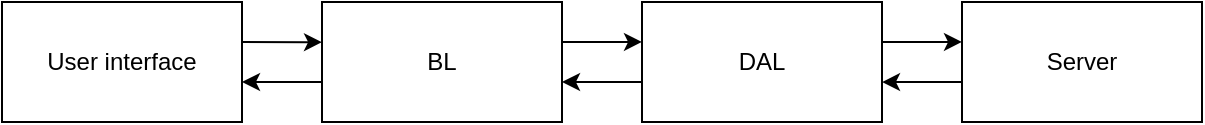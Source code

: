 <mxfile version="21.2.9" type="github" pages="2">
  <diagram name="Frontend arch" id="2F_s2hWpJVLLVED6o-eG">
    <mxGraphModel dx="2049" dy="1080" grid="0" gridSize="10" guides="1" tooltips="1" connect="1" arrows="1" fold="1" page="1" pageScale="1" pageWidth="850" pageHeight="1100" math="0" shadow="0">
      <root>
        <mxCell id="0" />
        <mxCell id="1" parent="0" />
        <mxCell id="VEpfNAOfT6iv-zLPUji--1" value="User interface" style="rounded=0;whiteSpace=wrap;html=1;" parent="1" vertex="1">
          <mxGeometry x="160" y="120" width="120" height="60" as="geometry" />
        </mxCell>
        <mxCell id="VEpfNAOfT6iv-zLPUji--2" value="BL&lt;br&gt;" style="rounded=0;whiteSpace=wrap;html=1;" parent="1" vertex="1">
          <mxGeometry x="320" y="120" width="120" height="60" as="geometry" />
        </mxCell>
        <mxCell id="VEpfNAOfT6iv-zLPUji--3" value="DAL" style="rounded=0;whiteSpace=wrap;html=1;" parent="1" vertex="1">
          <mxGeometry x="480" y="120" width="120" height="60" as="geometry" />
        </mxCell>
        <mxCell id="VEpfNAOfT6iv-zLPUji--4" value="Server" style="rounded=0;whiteSpace=wrap;html=1;" parent="1" vertex="1">
          <mxGeometry x="640" y="120" width="120" height="60" as="geometry" />
        </mxCell>
        <mxCell id="VEpfNAOfT6iv-zLPUji--5" value="" style="endArrow=classic;html=1;rounded=0;entryX=0;entryY=0.335;entryDx=0;entryDy=0;entryPerimeter=0;" parent="1" target="VEpfNAOfT6iv-zLPUji--2" edge="1">
          <mxGeometry width="50" height="50" relative="1" as="geometry">
            <mxPoint x="280" y="140" as="sourcePoint" />
            <mxPoint x="330" y="90" as="targetPoint" />
          </mxGeometry>
        </mxCell>
        <mxCell id="VEpfNAOfT6iv-zLPUji--6" value="" style="endArrow=classic;html=1;rounded=0;entryX=0;entryY=0.333;entryDx=0;entryDy=0;entryPerimeter=0;" parent="1" target="VEpfNAOfT6iv-zLPUji--3" edge="1">
          <mxGeometry width="50" height="50" relative="1" as="geometry">
            <mxPoint x="440" y="140" as="sourcePoint" />
            <mxPoint x="490" y="90" as="targetPoint" />
          </mxGeometry>
        </mxCell>
        <mxCell id="VEpfNAOfT6iv-zLPUji--7" value="" style="endArrow=classic;html=1;rounded=0;entryX=0;entryY=0.333;entryDx=0;entryDy=0;entryPerimeter=0;" parent="1" target="VEpfNAOfT6iv-zLPUji--4" edge="1">
          <mxGeometry width="50" height="50" relative="1" as="geometry">
            <mxPoint x="600" y="140" as="sourcePoint" />
            <mxPoint x="650" y="90" as="targetPoint" />
          </mxGeometry>
        </mxCell>
        <mxCell id="VEpfNAOfT6iv-zLPUji--8" value="" style="endArrow=classic;html=1;rounded=0;entryX=1;entryY=0.667;entryDx=0;entryDy=0;entryPerimeter=0;" parent="1" target="VEpfNAOfT6iv-zLPUji--3" edge="1">
          <mxGeometry width="50" height="50" relative="1" as="geometry">
            <mxPoint x="640" y="160" as="sourcePoint" />
            <mxPoint x="690" y="110" as="targetPoint" />
          </mxGeometry>
        </mxCell>
        <mxCell id="VEpfNAOfT6iv-zLPUji--9" value="" style="endArrow=classic;html=1;rounded=0;entryX=1;entryY=0.667;entryDx=0;entryDy=0;entryPerimeter=0;" parent="1" edge="1">
          <mxGeometry width="50" height="50" relative="1" as="geometry">
            <mxPoint x="480" y="160" as="sourcePoint" />
            <mxPoint x="440" y="160" as="targetPoint" />
          </mxGeometry>
        </mxCell>
        <mxCell id="VEpfNAOfT6iv-zLPUji--10" value="" style="endArrow=classic;html=1;rounded=0;entryX=1;entryY=0.667;entryDx=0;entryDy=0;entryPerimeter=0;" parent="1" edge="1">
          <mxGeometry width="50" height="50" relative="1" as="geometry">
            <mxPoint x="320" y="160" as="sourcePoint" />
            <mxPoint x="280" y="160" as="targetPoint" />
          </mxGeometry>
        </mxCell>
      </root>
    </mxGraphModel>
  </diagram>
  <diagram id="UaKHiEmiKOWl-Xiqw_H4" name="Backend architecture">
    <mxGraphModel dx="574" dy="302" grid="1" gridSize="10" guides="1" tooltips="1" connect="1" arrows="1" fold="1" page="1" pageScale="1" pageWidth="850" pageHeight="1100" math="0" shadow="0">
      <root>
        <mxCell id="0" />
        <mxCell id="1" parent="0" />
        <mxCell id="pfbgB05AY-K29Z3Fc92a-6" value="" style="rounded=1;whiteSpace=wrap;html=1;glass=0;labelBackgroundColor=none;" vertex="1" parent="1">
          <mxGeometry x="260" width="300" height="227" as="geometry" />
        </mxCell>
        <mxCell id="pfbgB05AY-K29Z3Fc92a-1" value="Controller" style="rounded=1;whiteSpace=wrap;html=1;fontSize=10;" vertex="1" parent="1">
          <mxGeometry x="280" y="80" width="80" height="40" as="geometry" />
        </mxCell>
        <mxCell id="pfbgB05AY-K29Z3Fc92a-15" style="edgeStyle=orthogonalEdgeStyle;rounded=0;orthogonalLoop=1;jettySize=auto;html=1;exitX=0.75;exitY=1;exitDx=0;exitDy=0;entryX=0.75;entryY=0;entryDx=0;entryDy=0;" edge="1" parent="1" source="pfbgB05AY-K29Z3Fc92a-2" target="pfbgB05AY-K29Z3Fc92a-3">
          <mxGeometry relative="1" as="geometry">
            <Array as="points">
              <mxPoint x="490" y="150" />
              <mxPoint x="373" y="150" />
            </Array>
          </mxGeometry>
        </mxCell>
        <mxCell id="pfbgB05AY-K29Z3Fc92a-2" value="Service" style="rounded=1;whiteSpace=wrap;html=1;fontSize=10;" vertex="1" parent="1">
          <mxGeometry x="430" y="80" width="80" height="40" as="geometry" />
        </mxCell>
        <mxCell id="pfbgB05AY-K29Z3Fc92a-16" style="edgeStyle=orthogonalEdgeStyle;rounded=0;orthogonalLoop=1;jettySize=auto;html=1;exitX=0.25;exitY=0;exitDx=0;exitDy=0;entryX=0.25;entryY=1;entryDx=0;entryDy=0;" edge="1" parent="1" source="pfbgB05AY-K29Z3Fc92a-3" target="pfbgB05AY-K29Z3Fc92a-2">
          <mxGeometry relative="1" as="geometry" />
        </mxCell>
        <mxCell id="pfbgB05AY-K29Z3Fc92a-17" style="edgeStyle=orthogonalEdgeStyle;rounded=0;orthogonalLoop=1;jettySize=auto;html=1;exitX=0;exitY=0.75;exitDx=0;exitDy=0;entryX=1;entryY=0.75;entryDx=0;entryDy=0;" edge="1" parent="1" source="pfbgB05AY-K29Z3Fc92a-4" target="pfbgB05AY-K29Z3Fc92a-3">
          <mxGeometry relative="1" as="geometry" />
        </mxCell>
        <mxCell id="pfbgB05AY-K29Z3Fc92a-18" style="edgeStyle=orthogonalEdgeStyle;rounded=0;orthogonalLoop=1;jettySize=auto;html=1;exitX=1;exitY=0.25;exitDx=0;exitDy=0;entryX=0;entryY=0.25;entryDx=0;entryDy=0;" edge="1" parent="1" source="pfbgB05AY-K29Z3Fc92a-3" target="pfbgB05AY-K29Z3Fc92a-4">
          <mxGeometry relative="1" as="geometry" />
        </mxCell>
        <mxCell id="pfbgB05AY-K29Z3Fc92a-3" value="Repository" style="rounded=1;whiteSpace=wrap;html=1;fontSize=10;" vertex="1" parent="1">
          <mxGeometry x="320" y="170" width="70" height="40" as="geometry" />
        </mxCell>
        <mxCell id="pfbgB05AY-K29Z3Fc92a-20" style="edgeStyle=orthogonalEdgeStyle;rounded=0;orthogonalLoop=1;jettySize=auto;html=1;exitX=1;exitY=0.25;exitDx=0;exitDy=0;entryX=-0.01;entryY=0.335;entryDx=0;entryDy=0;entryPerimeter=0;" edge="1" parent="1" source="pfbgB05AY-K29Z3Fc92a-4" target="pfbgB05AY-K29Z3Fc92a-19">
          <mxGeometry relative="1" as="geometry" />
        </mxCell>
        <mxCell id="pfbgB05AY-K29Z3Fc92a-4" value="Model" style="rounded=1;whiteSpace=wrap;html=1;fontFamily=Helvetica;fontSize=10;" vertex="1" parent="1">
          <mxGeometry x="430" y="170" width="80" height="40" as="geometry" />
        </mxCell>
        <mxCell id="pfbgB05AY-K29Z3Fc92a-7" value="" style="endArrow=classic;html=1;rounded=0;" edge="1" parent="1">
          <mxGeometry width="50" height="50" relative="1" as="geometry">
            <mxPoint x="200" y="90" as="sourcePoint" />
            <mxPoint x="280" y="90" as="targetPoint" />
          </mxGeometry>
        </mxCell>
        <mxCell id="pfbgB05AY-K29Z3Fc92a-8" value="" style="endArrow=classic;html=1;rounded=0;entryX=0.071;entryY=0.833;entryDx=0;entryDy=0;entryPerimeter=0;" edge="1" parent="1" target="pfbgB05AY-K29Z3Fc92a-25">
          <mxGeometry width="50" height="50" relative="1" as="geometry">
            <mxPoint x="280" y="110" as="sourcePoint" />
            <mxPoint x="200" y="110" as="targetPoint" />
          </mxGeometry>
        </mxCell>
        <mxCell id="pfbgB05AY-K29Z3Fc92a-9" value="" style="endArrow=classic;html=1;rounded=0;entryX=0;entryY=0.25;entryDx=0;entryDy=0;" edge="1" parent="1" target="pfbgB05AY-K29Z3Fc92a-2">
          <mxGeometry width="50" height="50" relative="1" as="geometry">
            <mxPoint x="360" y="89.88" as="sourcePoint" />
            <mxPoint x="440" y="89.88" as="targetPoint" />
          </mxGeometry>
        </mxCell>
        <mxCell id="pfbgB05AY-K29Z3Fc92a-10" value="" style="endArrow=classic;html=1;rounded=0;exitX=0;exitY=0.75;exitDx=0;exitDy=0;" edge="1" parent="1" source="pfbgB05AY-K29Z3Fc92a-2">
          <mxGeometry width="50" height="50" relative="1" as="geometry">
            <mxPoint x="400" y="110" as="sourcePoint" />
            <mxPoint x="360" y="109.88" as="targetPoint" />
          </mxGeometry>
        </mxCell>
        <mxCell id="pfbgB05AY-K29Z3Fc92a-19" value="Database" style="shape=cylinder3;whiteSpace=wrap;html=1;boundedLbl=1;backgroundOutline=1;size=15;fontSize=9;" vertex="1" parent="1">
          <mxGeometry x="610" y="160" width="50" height="60" as="geometry" />
        </mxCell>
        <mxCell id="pfbgB05AY-K29Z3Fc92a-23" style="edgeStyle=orthogonalEdgeStyle;rounded=0;orthogonalLoop=1;jettySize=auto;html=1;exitX=0.003;exitY=0.676;exitDx=0;exitDy=0;entryX=0.003;entryY=0.676;entryDx=0;entryDy=0;entryPerimeter=0;exitPerimeter=0;" edge="1" parent="1" source="pfbgB05AY-K29Z3Fc92a-19">
          <mxGeometry relative="1" as="geometry">
            <mxPoint x="609" y="200" as="sourcePoint" />
            <mxPoint x="510" y="200" as="targetPoint" />
          </mxGeometry>
        </mxCell>
        <mxCell id="pfbgB05AY-K29Z3Fc92a-24" value="Request" style="text;html=1;align=center;verticalAlign=middle;resizable=0;points=[];autosize=1;strokeColor=none;fillColor=none;fontSize=10;" vertex="1" parent="1">
          <mxGeometry x="191" y="67" width="60" height="30" as="geometry" />
        </mxCell>
        <mxCell id="pfbgB05AY-K29Z3Fc92a-25" value="Response" style="text;html=1;align=center;verticalAlign=middle;resizable=0;points=[];autosize=1;strokeColor=none;fillColor=none;fontSize=10;" vertex="1" parent="1">
          <mxGeometry x="190" y="85" width="70" height="30" as="geometry" />
        </mxCell>
        <mxCell id="pfbgB05AY-K29Z3Fc92a-27" style="edgeStyle=orthogonalEdgeStyle;rounded=0;orthogonalLoop=1;jettySize=auto;html=1;exitX=0.5;exitY=1;exitDx=0;exitDy=0;entryX=0.5;entryY=0;entryDx=0;entryDy=0;" edge="1" parent="1" source="pfbgB05AY-K29Z3Fc92a-26" target="pfbgB05AY-K29Z3Fc92a-2">
          <mxGeometry relative="1" as="geometry" />
        </mxCell>
        <mxCell id="pfbgB05AY-K29Z3Fc92a-26" value="Hangfire jobs" style="rounded=1;whiteSpace=wrap;html=1;fontSize=10;" vertex="1" parent="1">
          <mxGeometry x="430" y="10" width="80" height="43" as="geometry" />
        </mxCell>
      </root>
    </mxGraphModel>
  </diagram>
</mxfile>
